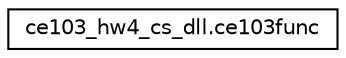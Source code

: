 digraph "Graphical Class Hierarchy"
{
 // INTERACTIVE_SVG=YES
 // LATEX_PDF_SIZE
  edge [fontname="Helvetica",fontsize="10",labelfontname="Helvetica",labelfontsize="10"];
  node [fontname="Helvetica",fontsize="10",shape=record];
  rankdir="LR";
  Node0 [label="ce103_hw4_cs_dll.ce103func",height=0.2,width=0.4,color="black", fillcolor="white", style="filled",URL="$db/db6/a00074.html",tooltip=" "];
}
